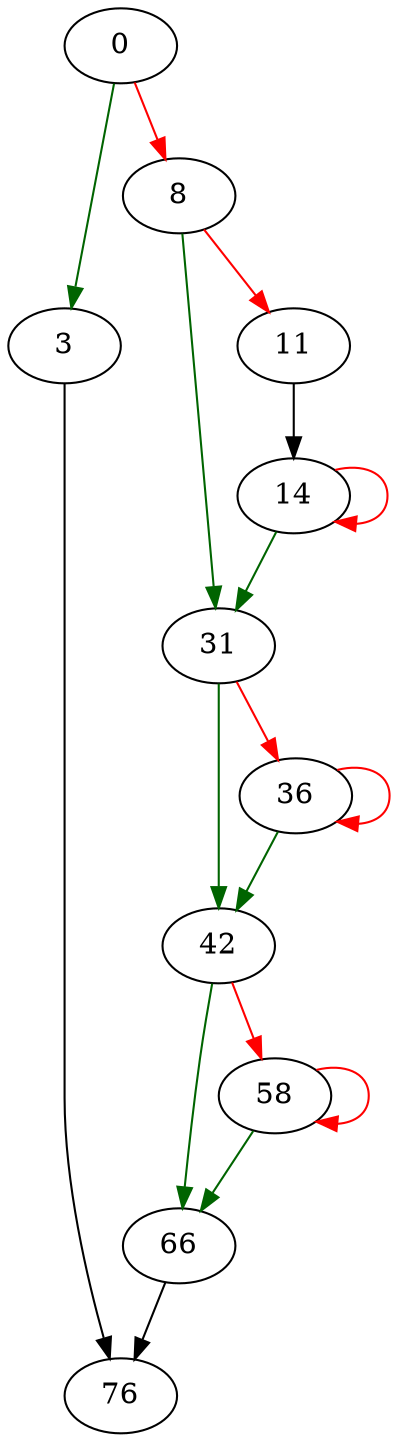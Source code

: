 strict digraph "flush_paragraph" {
	// Node definitions.
	0 [entry=true];
	3;
	8;
	76;
	31;
	11;
	14;
	42;
	36;
	66;
	58;

	// Edge definitions.
	0 -> 3 [
		color=darkgreen
		cond=true
	];
	0 -> 8 [
		color=red
		cond=false
	];
	3 -> 76;
	8 -> 31 [
		color=darkgreen
		cond=true
	];
	8 -> 11 [
		color=red
		cond=false
	];
	31 -> 42 [
		color=darkgreen
		cond=true
	];
	31 -> 36 [
		color=red
		cond=false
	];
	11 -> 14;
	14 -> 31 [
		color=darkgreen
		cond=true
	];
	14 -> 14 [
		color=red
		cond=false
	];
	42 -> 66 [
		color=darkgreen
		cond=true
	];
	42 -> 58 [
		color=red
		cond=false
	];
	36 -> 42 [
		color=darkgreen
		cond=true
	];
	36 -> 36 [
		color=red
		cond=false
	];
	66 -> 76;
	58 -> 66 [
		color=darkgreen
		cond=true
	];
	58 -> 58 [
		color=red
		cond=false
	];
}